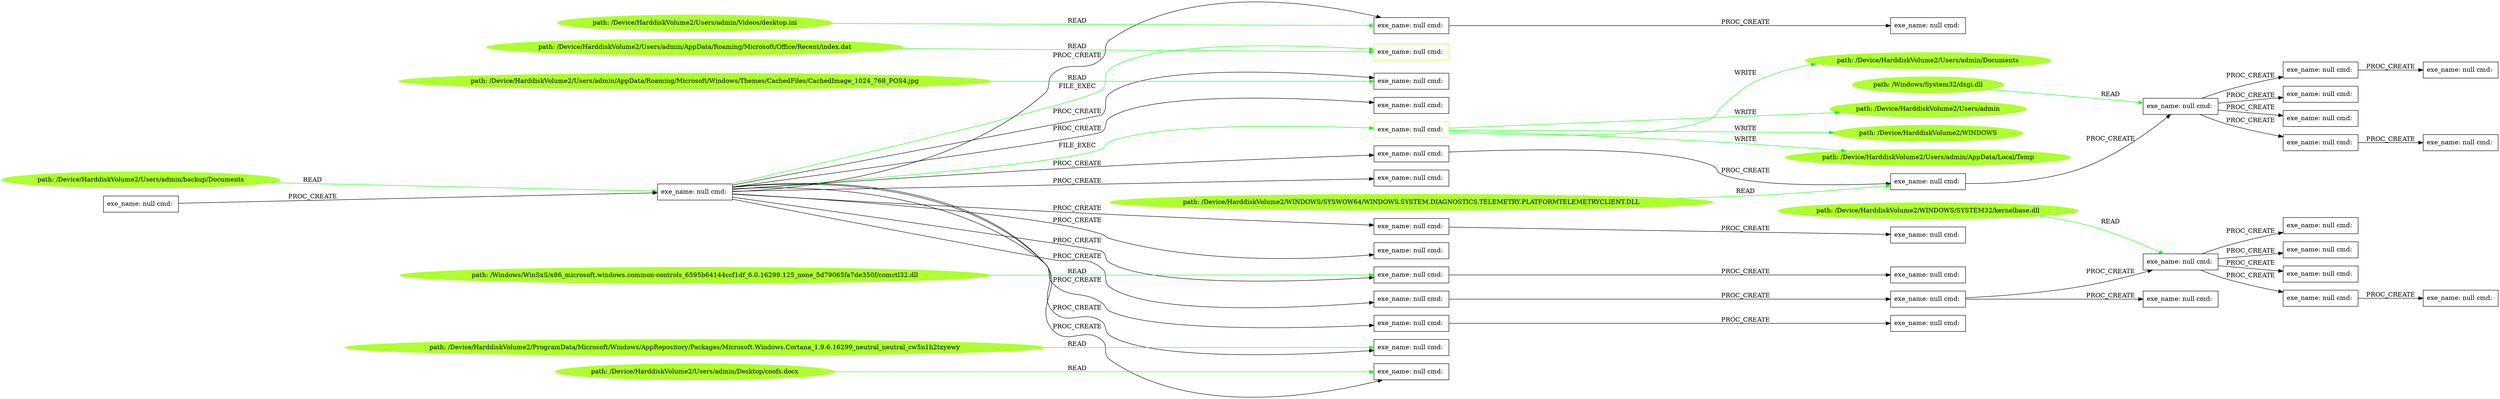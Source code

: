 digraph {
	rankdir=LR
	18 [label="exe_name: null cmd: " color=black shape=box style=solid]
	50 [label="exe_name: null cmd: " color=greenyellow shape=box style=solid]
	18 -> 50 [label=FILE_EXEC color=green]
	18 [label="exe_name: null cmd: " color=black shape=box style=solid]
	55 [label="exe_name: null cmd: " color=greenyellow shape=box style=solid]
	18 -> 55 [label=FILE_EXEC color=green]
	57 [label="path: /Device/HarddiskVolume2/Users/admin/backup/Documents" color=greenyellow shape=oval style=filled]
	18 [label="exe_name: null cmd: " color=black shape=box style=solid]
	57 -> 18 [label=READ color=green]
	17 [label="exe_name: null cmd: " color=black shape=box style=solid]
	18 [label="exe_name: null cmd: " color=black shape=box style=solid]
	17 -> 18 [label=PROC_CREATE color=black]
	61 [label="path: /Device/HarddiskVolume2/Users/admin/Videos/desktop.ini" color=greenyellow shape=oval style=filled]
	19 [label="exe_name: null cmd: " color=black shape=box style=solid]
	61 -> 19 [label=READ color=green]
	62 [label="path: /Device/HarddiskVolume2/Users/admin/AppData/Roaming/Microsoft/Windows/Themes/CachedFiles/CachedImage_1024_768_POS4.jpg" color=greenyellow shape=oval style=filled]
	20 [label="exe_name: null cmd: " color=black shape=box style=solid]
	62 -> 20 [label=READ color=green]
	18 [label="exe_name: null cmd: " color=black shape=box style=solid]
	32 [label="exe_name: null cmd: " color=black shape=box style=solid]
	18 -> 32 [label=PROC_CREATE color=black]
	18 [label="exe_name: null cmd: " color=black shape=box style=solid]
	15 [label="exe_name: null cmd: " color=black shape=box style=solid]
	18 -> 15 [label=PROC_CREATE color=black]
	65 [label="path: /Device/HarddiskVolume2/WINDOWS/SYSTEM32/kernelbase.dll" color=greenyellow shape=oval style=filled]
	26 [label="exe_name: null cmd: " color=black shape=box style=solid]
	65 -> 26 [label=READ color=green]
	18 [label="exe_name: null cmd: " color=black shape=box style=solid]
	13 [label="exe_name: null cmd: " color=black shape=box style=solid]
	18 -> 13 [label=PROC_CREATE color=black]
	18 [label="exe_name: null cmd: " color=black shape=box style=solid]
	16 [label="exe_name: null cmd: " color=black shape=box style=solid]
	18 -> 16 [label=PROC_CREATE color=black]
	13 [label="exe_name: null cmd: " color=black shape=box style=solid]
	0 [label="exe_name: null cmd: " color=black shape=box style=solid]
	13 -> 0 [label=PROC_CREATE color=black]
	0 [label="exe_name: null cmd: " color=black shape=box style=solid]
	28 [label="exe_name: null cmd: " color=black shape=box style=solid]
	0 -> 28 [label=PROC_CREATE color=black]
	16 [label="exe_name: null cmd: " color=black shape=box style=solid]
	10 [label="exe_name: null cmd: " color=black shape=box style=solid]
	16 -> 10 [label=PROC_CREATE color=black]
	0 [label="exe_name: null cmd: " color=black shape=box style=solid]
	26 [label="exe_name: null cmd: " color=black shape=box style=solid]
	0 -> 26 [label=PROC_CREATE color=black]
	26 [label="exe_name: null cmd: " color=black shape=box style=solid]
	48 [label="exe_name: null cmd: " color=black shape=box style=solid]
	26 -> 48 [label=PROC_CREATE color=black]
	26 [label="exe_name: null cmd: " color=black shape=box style=solid]
	44 [label="exe_name: null cmd: " color=black shape=box style=solid]
	26 -> 44 [label=PROC_CREATE color=black]
	26 [label="exe_name: null cmd: " color=black shape=box style=solid]
	46 [label="exe_name: null cmd: " color=black shape=box style=solid]
	26 -> 46 [label=PROC_CREATE color=black]
	26 [label="exe_name: null cmd: " color=black shape=box style=solid]
	40 [label="exe_name: null cmd: " color=black shape=box style=solid]
	26 -> 40 [label=PROC_CREATE color=black]
	40 [label="exe_name: null cmd: " color=black shape=box style=solid]
	5 [label="exe_name: null cmd: " color=black shape=box style=solid]
	40 -> 5 [label=PROC_CREATE color=black]
	18 [label="exe_name: null cmd: " color=black shape=box style=solid]
	11 [label="exe_name: null cmd: " color=black shape=box style=solid]
	18 -> 11 [label=PROC_CREATE color=black]
	11 [label="exe_name: null cmd: " color=black shape=box style=solid]
	47 [label="exe_name: null cmd: " color=black shape=box style=solid]
	11 -> 47 [label=PROC_CREATE color=black]
	47 [label="exe_name: null cmd: " color=black shape=box style=solid]
	24 [label="exe_name: null cmd: " color=black shape=box style=solid]
	47 -> 24 [label=PROC_CREATE color=black]
	24 [label="exe_name: null cmd: " color=black shape=box style=solid]
	30 [label="exe_name: null cmd: " color=black shape=box style=solid]
	24 -> 30 [label=PROC_CREATE color=black]
	30 [label="exe_name: null cmd: " color=black shape=box style=solid]
	1 [label="exe_name: null cmd: " color=black shape=box style=solid]
	30 -> 1 [label=PROC_CREATE color=black]
	24 [label="exe_name: null cmd: " color=black shape=box style=solid]
	36 [label="exe_name: null cmd: " color=black shape=box style=solid]
	24 -> 36 [label=PROC_CREATE color=black]
	24 [label="exe_name: null cmd: " color=black shape=box style=solid]
	33 [label="exe_name: null cmd: " color=black shape=box style=solid]
	24 -> 33 [label=PROC_CREATE color=black]
	24 [label="exe_name: null cmd: " color=black shape=box style=solid]
	34 [label="exe_name: null cmd: " color=black shape=box style=solid]
	24 -> 34 [label=PROC_CREATE color=black]
	34 [label="exe_name: null cmd: " color=black shape=box style=solid]
	4 [label="exe_name: null cmd: " color=black shape=box style=solid]
	34 -> 4 [label=PROC_CREATE color=black]
	18 [label="exe_name: null cmd: " color=black shape=box style=solid]
	19 [label="exe_name: null cmd: " color=black shape=box style=solid]
	18 -> 19 [label=PROC_CREATE color=black]
	19 [label="exe_name: null cmd: " color=black shape=box style=solid]
	2 [label="exe_name: null cmd: " color=black shape=box style=solid]
	19 -> 2 [label=PROC_CREATE color=black]
	18 [label="exe_name: null cmd: " color=black shape=box style=solid]
	31 [label="exe_name: null cmd: " color=black shape=box style=solid]
	18 -> 31 [label=PROC_CREATE color=black]
	18 [label="exe_name: null cmd: " color=black shape=box style=solid]
	25 [label="exe_name: null cmd: " color=black shape=box style=solid]
	18 -> 25 [label=PROC_CREATE color=black]
	25 [label="exe_name: null cmd: " color=black shape=box style=solid]
	37 [label="exe_name: null cmd: " color=black shape=box style=solid]
	25 -> 37 [label=PROC_CREATE color=black]
	18 [label="exe_name: null cmd: " color=black shape=box style=solid]
	20 [label="exe_name: null cmd: " color=black shape=box style=solid]
	18 -> 20 [label=PROC_CREATE color=black]
	18 [label="exe_name: null cmd: " color=black shape=box style=solid]
	27 [label="exe_name: null cmd: " color=black shape=box style=solid]
	18 -> 27 [label=PROC_CREATE color=black]
	18 [label="exe_name: null cmd: " color=black shape=box style=solid]
	21 [label="exe_name: null cmd: " color=black shape=box style=solid]
	18 -> 21 [label=PROC_CREATE color=black]
	27 [label="exe_name: null cmd: " color=black shape=box style=solid]
	45 [label="exe_name: null cmd: " color=black shape=box style=solid]
	27 -> 45 [label=PROC_CREATE color=black]
	18 [label="exe_name: null cmd: " color=black shape=box style=solid]
	22 [label="exe_name: null cmd: " color=black shape=box style=solid]
	18 -> 22 [label=PROC_CREATE color=black]
	63 [label="path: /Device/HarddiskVolume2/WINDOWS/SYSWOW64/WINDOWS.SYSTEM.DIAGNOSTICS.TELEMETRY.PLATFORMTELEMETRYCLIENT.DLL" color=greenyellow shape=oval style=filled]
	47 [label="exe_name: null cmd: " color=black shape=box style=solid]
	63 -> 47 [label=READ color=green]
	60 [label="path: /Windows/WinSxS/x86_microsoft.windows.common-controls_6595b64144ccf1df_6.0.16299.125_none_5d79065fa7de350f/comctl32.dll" color=greenyellow shape=oval style=filled]
	25 [label="exe_name: null cmd: " color=black shape=box style=solid]
	60 -> 25 [label=READ color=green]
	58 [label="path: /Device/HarddiskVolume2/ProgramData/Microsoft/Windows/AppRepository/Packages/Microsoft.Windows.Cortana_1.9.6.16299_neutral_neutral_cw5n1h2txyewy" color=greenyellow shape=oval style=filled]
	32 [label="exe_name: null cmd: " color=black shape=box style=solid]
	58 -> 32 [label=READ color=green]
	50 [label="exe_name: null cmd: " color=greenyellow shape=box style=solid]
	51 [label="path: /Device/HarddiskVolume2/Users/admin/Documents" color=greenyellow shape=oval style=filled]
	50 -> 51 [label=WRITE color=green]
	50 [label="exe_name: null cmd: " color=greenyellow shape=box style=solid]
	53 [label="path: /Device/HarddiskVolume2/Users/admin" color=greenyellow shape=oval style=filled]
	50 -> 53 [label=WRITE color=green]
	50 [label="exe_name: null cmd: " color=greenyellow shape=box style=solid]
	52 [label="path: /Device/HarddiskVolume2/WINDOWS" color=greenyellow shape=oval style=filled]
	50 -> 52 [label=WRITE color=green]
	50 [label="exe_name: null cmd: " color=greenyellow shape=box style=solid]
	54 [label="path: /Device/HarddiskVolume2/Users/admin/AppData/Local/Temp" color=greenyellow shape=oval style=filled]
	50 -> 54 [label=WRITE color=green]
	59 [label="path: /Device/HarddiskVolume2/Users/admin/Desktop/coofs.docx" color=greenyellow shape=oval style=filled]
	22 [label="exe_name: null cmd: " color=black shape=box style=solid]
	59 -> 22 [label=READ color=green]
	56 [label="path: /Device/HarddiskVolume2/Users/admin/AppData/Roaming/Microsoft/Office/Recent/index.dat" color=greenyellow shape=oval style=filled]
	55 [label="exe_name: null cmd: " color=greenyellow shape=box style=solid]
	56 -> 55 [label=READ color=green]
	64 [label="path: /Windows/System32/dxgi.dll" color=greenyellow shape=oval style=filled]
	24 [label="exe_name: null cmd: " color=black shape=box style=solid]
	64 -> 24 [label=READ color=green]
}
